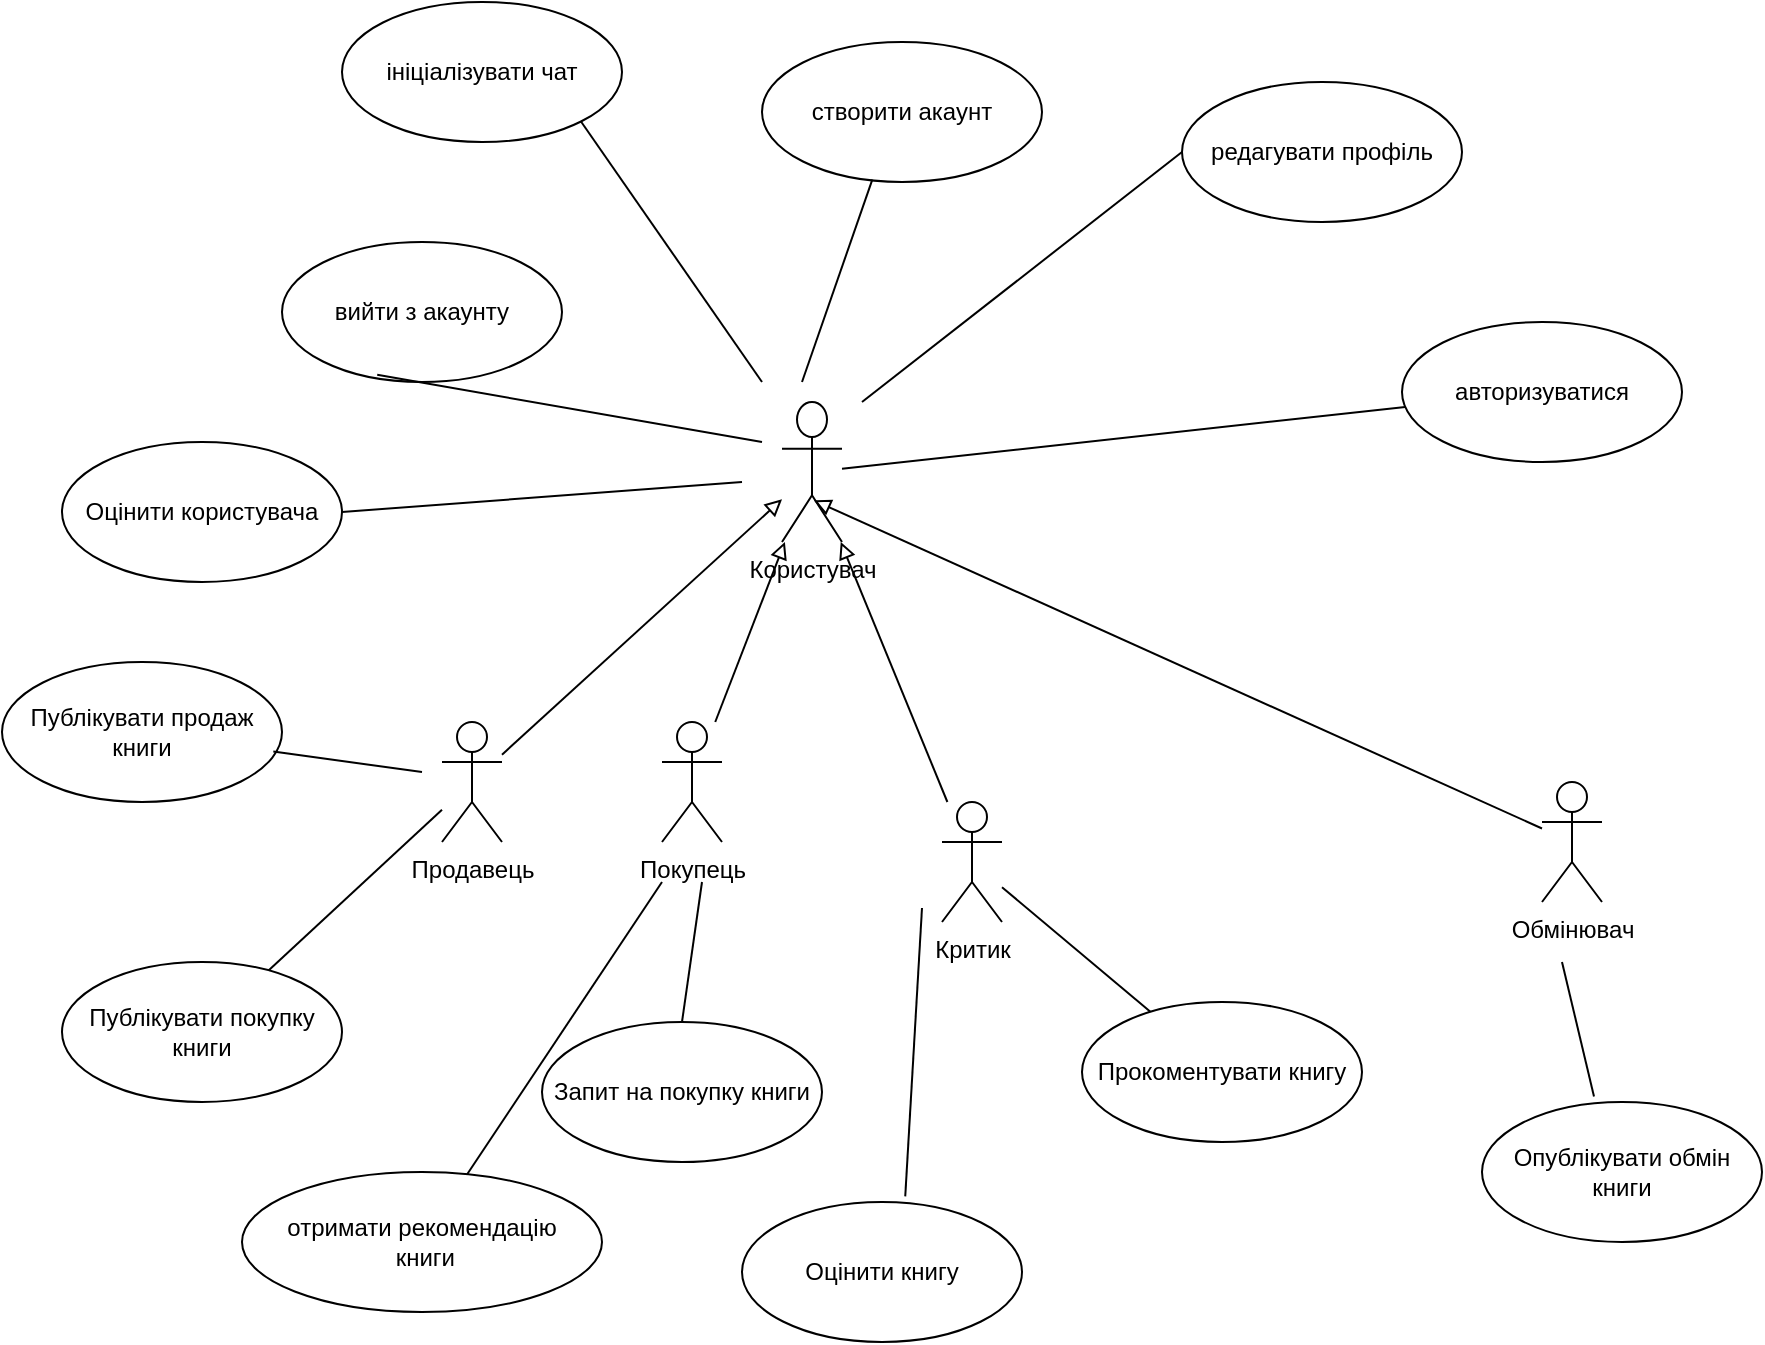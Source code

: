 <mxfile version="21.8.2" type="github">
  <diagram name="Page-1" id="PlRaamHKNmshIAI-MbCV">
    <mxGraphModel dx="1900" dy="1642" grid="1" gridSize="10" guides="1" tooltips="1" connect="1" arrows="1" fold="1" page="1" pageScale="1" pageWidth="850" pageHeight="1100" math="0" shadow="0">
      <root>
        <mxCell id="0" />
        <mxCell id="1" parent="0" />
        <mxCell id="7-uCfjUR-_uSP8bJXize-2" value="Користувач" style="shape=umlActor;verticalLabelPosition=bottom;verticalAlign=top;html=1;" vertex="1" parent="1">
          <mxGeometry x="230" y="130" width="30" height="70" as="geometry" />
        </mxCell>
        <mxCell id="7-uCfjUR-_uSP8bJXize-10" style="rounded=0;orthogonalLoop=1;jettySize=auto;html=1;endArrow=block;endFill=0;" edge="1" parent="1" source="7-uCfjUR-_uSP8bJXize-3" target="7-uCfjUR-_uSP8bJXize-2">
          <mxGeometry relative="1" as="geometry" />
        </mxCell>
        <mxCell id="7-uCfjUR-_uSP8bJXize-3" value="Продавець" style="shape=umlActor;verticalLabelPosition=bottom;verticalAlign=top;html=1;" vertex="1" parent="1">
          <mxGeometry x="60" y="290" width="30" height="60" as="geometry" />
        </mxCell>
        <mxCell id="7-uCfjUR-_uSP8bJXize-11" style="rounded=0;orthogonalLoop=1;jettySize=auto;html=1;endArrow=block;endFill=0;" edge="1" parent="1" source="7-uCfjUR-_uSP8bJXize-6" target="7-uCfjUR-_uSP8bJXize-2">
          <mxGeometry relative="1" as="geometry" />
        </mxCell>
        <mxCell id="7-uCfjUR-_uSP8bJXize-6" value="Покупець" style="shape=umlActor;verticalLabelPosition=bottom;verticalAlign=top;html=1;" vertex="1" parent="1">
          <mxGeometry x="170" y="290" width="30" height="60" as="geometry" />
        </mxCell>
        <mxCell id="7-uCfjUR-_uSP8bJXize-12" style="rounded=0;orthogonalLoop=1;jettySize=auto;html=1;endArrow=block;endFill=0;" edge="1" parent="1" source="7-uCfjUR-_uSP8bJXize-7" target="7-uCfjUR-_uSP8bJXize-2">
          <mxGeometry relative="1" as="geometry" />
        </mxCell>
        <mxCell id="7-uCfjUR-_uSP8bJXize-27" style="rounded=0;orthogonalLoop=1;jettySize=auto;html=1;endArrow=none;endFill=0;" edge="1" parent="1" source="7-uCfjUR-_uSP8bJXize-7" target="7-uCfjUR-_uSP8bJXize-22">
          <mxGeometry relative="1" as="geometry" />
        </mxCell>
        <mxCell id="7-uCfjUR-_uSP8bJXize-7" value="Критик" style="shape=umlActor;verticalLabelPosition=bottom;verticalAlign=top;html=1;" vertex="1" parent="1">
          <mxGeometry x="310" y="330" width="30" height="60" as="geometry" />
        </mxCell>
        <mxCell id="7-uCfjUR-_uSP8bJXize-9" value="Обмінювач" style="shape=umlActor;verticalLabelPosition=bottom;verticalAlign=top;html=1;" vertex="1" parent="1">
          <mxGeometry x="610" y="320" width="30" height="60" as="geometry" />
        </mxCell>
        <mxCell id="7-uCfjUR-_uSP8bJXize-13" style="rounded=0;orthogonalLoop=1;jettySize=auto;html=1;entryX=0.533;entryY=0.703;entryDx=0;entryDy=0;entryPerimeter=0;endArrow=block;endFill=0;" edge="1" parent="1" source="7-uCfjUR-_uSP8bJXize-9" target="7-uCfjUR-_uSP8bJXize-2">
          <mxGeometry relative="1" as="geometry" />
        </mxCell>
        <mxCell id="7-uCfjUR-_uSP8bJXize-15" value="створити акаунт" style="ellipse;whiteSpace=wrap;html=1;" vertex="1" parent="1">
          <mxGeometry x="220" y="-50" width="140" height="70" as="geometry" />
        </mxCell>
        <mxCell id="7-uCfjUR-_uSP8bJXize-16" value="авторизуватися" style="ellipse;whiteSpace=wrap;html=1;" vertex="1" parent="1">
          <mxGeometry x="540" y="90" width="140" height="70" as="geometry" />
        </mxCell>
        <mxCell id="7-uCfjUR-_uSP8bJXize-17" value="редагувати профіль" style="ellipse;whiteSpace=wrap;html=1;" vertex="1" parent="1">
          <mxGeometry x="430" y="-30" width="140" height="70" as="geometry" />
        </mxCell>
        <mxCell id="7-uCfjUR-_uSP8bJXize-18" value="вийти з акаунту" style="ellipse;whiteSpace=wrap;html=1;" vertex="1" parent="1">
          <mxGeometry x="-20" y="50" width="140" height="70" as="geometry" />
        </mxCell>
        <mxCell id="7-uCfjUR-_uSP8bJXize-19" value="Публікувати продаж книги" style="ellipse;whiteSpace=wrap;html=1;" vertex="1" parent="1">
          <mxGeometry x="-160" y="260" width="140" height="70" as="geometry" />
        </mxCell>
        <mxCell id="7-uCfjUR-_uSP8bJXize-20" value="Публікувати покупку книги" style="ellipse;whiteSpace=wrap;html=1;" vertex="1" parent="1">
          <mxGeometry x="-130" y="410" width="140" height="70" as="geometry" />
        </mxCell>
        <mxCell id="7-uCfjUR-_uSP8bJXize-21" value="Запит на покупку книги" style="ellipse;whiteSpace=wrap;html=1;" vertex="1" parent="1">
          <mxGeometry x="110" y="440" width="140" height="70" as="geometry" />
        </mxCell>
        <mxCell id="7-uCfjUR-_uSP8bJXize-22" value="Прокоментувати книгу" style="ellipse;whiteSpace=wrap;html=1;" vertex="1" parent="1">
          <mxGeometry x="380" y="430" width="140" height="70" as="geometry" />
        </mxCell>
        <mxCell id="7-uCfjUR-_uSP8bJXize-23" value="Оцінити книгу" style="ellipse;whiteSpace=wrap;html=1;" vertex="1" parent="1">
          <mxGeometry x="210" y="530" width="140" height="70" as="geometry" />
        </mxCell>
        <mxCell id="7-uCfjUR-_uSP8bJXize-24" value="Оцінити користувача" style="ellipse;whiteSpace=wrap;html=1;" vertex="1" parent="1">
          <mxGeometry x="-130" y="150" width="140" height="70" as="geometry" />
        </mxCell>
        <mxCell id="7-uCfjUR-_uSP8bJXize-28" style="rounded=0;orthogonalLoop=1;jettySize=auto;html=1;endArrow=none;endFill=0;" edge="1" parent="1" source="7-uCfjUR-_uSP8bJXize-2" target="7-uCfjUR-_uSP8bJXize-16">
          <mxGeometry relative="1" as="geometry">
            <mxPoint x="350" y="383" as="sourcePoint" />
            <mxPoint x="424" y="445" as="targetPoint" />
          </mxGeometry>
        </mxCell>
        <mxCell id="7-uCfjUR-_uSP8bJXize-29" style="rounded=0;orthogonalLoop=1;jettySize=auto;html=1;endArrow=none;endFill=0;entryX=0;entryY=0.5;entryDx=0;entryDy=0;" edge="1" parent="1" target="7-uCfjUR-_uSP8bJXize-17">
          <mxGeometry relative="1" as="geometry">
            <mxPoint x="270" y="130" as="sourcePoint" />
            <mxPoint x="414" y="203" as="targetPoint" />
          </mxGeometry>
        </mxCell>
        <mxCell id="7-uCfjUR-_uSP8bJXize-30" style="rounded=0;orthogonalLoop=1;jettySize=auto;html=1;endArrow=none;endFill=0;entryX=0.394;entryY=0.983;entryDx=0;entryDy=0;entryPerimeter=0;" edge="1" parent="1" target="7-uCfjUR-_uSP8bJXize-15">
          <mxGeometry relative="1" as="geometry">
            <mxPoint x="240" y="120" as="sourcePoint" />
            <mxPoint x="424" y="213" as="targetPoint" />
          </mxGeometry>
        </mxCell>
        <mxCell id="7-uCfjUR-_uSP8bJXize-31" style="rounded=0;orthogonalLoop=1;jettySize=auto;html=1;endArrow=none;endFill=0;exitX=0.34;exitY=0.949;exitDx=0;exitDy=0;exitPerimeter=0;" edge="1" parent="1" source="7-uCfjUR-_uSP8bJXize-18">
          <mxGeometry relative="1" as="geometry">
            <mxPoint x="290" y="198" as="sourcePoint" />
            <mxPoint x="220" y="150" as="targetPoint" />
          </mxGeometry>
        </mxCell>
        <mxCell id="7-uCfjUR-_uSP8bJXize-32" style="rounded=0;orthogonalLoop=1;jettySize=auto;html=1;endArrow=none;endFill=0;entryX=0.583;entryY=-0.04;entryDx=0;entryDy=0;entryPerimeter=0;" edge="1" parent="1" target="7-uCfjUR-_uSP8bJXize-23">
          <mxGeometry relative="1" as="geometry">
            <mxPoint x="300" y="383" as="sourcePoint" />
            <mxPoint x="424" y="445" as="targetPoint" />
          </mxGeometry>
        </mxCell>
        <mxCell id="7-uCfjUR-_uSP8bJXize-33" style="rounded=0;orthogonalLoop=1;jettySize=auto;html=1;endArrow=none;endFill=0;entryX=0.5;entryY=0;entryDx=0;entryDy=0;" edge="1" parent="1" target="7-uCfjUR-_uSP8bJXize-21">
          <mxGeometry relative="1" as="geometry">
            <mxPoint x="190" y="370" as="sourcePoint" />
            <mxPoint x="434" y="455" as="targetPoint" />
          </mxGeometry>
        </mxCell>
        <mxCell id="7-uCfjUR-_uSP8bJXize-34" value="отримати рекомендацію&lt;br&gt;&amp;nbsp;книги" style="ellipse;whiteSpace=wrap;html=1;" vertex="1" parent="1">
          <mxGeometry x="-40" y="515" width="180" height="70" as="geometry" />
        </mxCell>
        <mxCell id="7-uCfjUR-_uSP8bJXize-36" style="rounded=0;orthogonalLoop=1;jettySize=auto;html=1;endArrow=none;endFill=0;" edge="1" parent="1" target="7-uCfjUR-_uSP8bJXize-34">
          <mxGeometry relative="1" as="geometry">
            <mxPoint x="170" y="370" as="sourcePoint" />
            <mxPoint x="90" y="510" as="targetPoint" />
          </mxGeometry>
        </mxCell>
        <mxCell id="7-uCfjUR-_uSP8bJXize-37" style="rounded=0;orthogonalLoop=1;jettySize=auto;html=1;endArrow=none;endFill=0;" edge="1" parent="1" source="7-uCfjUR-_uSP8bJXize-3" target="7-uCfjUR-_uSP8bJXize-20">
          <mxGeometry relative="1" as="geometry">
            <mxPoint x="320" y="403" as="sourcePoint" />
            <mxPoint x="312" y="547" as="targetPoint" />
          </mxGeometry>
        </mxCell>
        <mxCell id="7-uCfjUR-_uSP8bJXize-38" style="rounded=0;orthogonalLoop=1;jettySize=auto;html=1;endArrow=none;endFill=0;entryX=0.969;entryY=0.64;entryDx=0;entryDy=0;entryPerimeter=0;" edge="1" parent="1" target="7-uCfjUR-_uSP8bJXize-19">
          <mxGeometry relative="1" as="geometry">
            <mxPoint x="50" y="315" as="sourcePoint" />
            <mxPoint x="322" y="557" as="targetPoint" />
          </mxGeometry>
        </mxCell>
        <mxCell id="7-uCfjUR-_uSP8bJXize-39" style="rounded=0;orthogonalLoop=1;jettySize=auto;html=1;endArrow=none;endFill=0;entryX=1;entryY=0.5;entryDx=0;entryDy=0;" edge="1" parent="1" target="7-uCfjUR-_uSP8bJXize-24">
          <mxGeometry relative="1" as="geometry">
            <mxPoint x="210" y="170" as="sourcePoint" />
            <mxPoint x="332" y="567" as="targetPoint" />
          </mxGeometry>
        </mxCell>
        <mxCell id="7-uCfjUR-_uSP8bJXize-40" value="Опублікувати обмін книги" style="ellipse;whiteSpace=wrap;html=1;" vertex="1" parent="1">
          <mxGeometry x="580" y="480" width="140" height="70" as="geometry" />
        </mxCell>
        <mxCell id="7-uCfjUR-_uSP8bJXize-41" style="rounded=0;orthogonalLoop=1;jettySize=auto;html=1;endArrow=none;endFill=0;entryX=0.4;entryY=-0.04;entryDx=0;entryDy=0;entryPerimeter=0;" edge="1" parent="1" target="7-uCfjUR-_uSP8bJXize-40">
          <mxGeometry relative="1" as="geometry">
            <mxPoint x="620" y="410" as="sourcePoint" />
            <mxPoint x="342" y="577" as="targetPoint" />
          </mxGeometry>
        </mxCell>
        <mxCell id="7-uCfjUR-_uSP8bJXize-42" value="ініціалізувати чат" style="ellipse;whiteSpace=wrap;html=1;" vertex="1" parent="1">
          <mxGeometry x="10" y="-70" width="140" height="70" as="geometry" />
        </mxCell>
        <mxCell id="7-uCfjUR-_uSP8bJXize-43" style="rounded=0;orthogonalLoop=1;jettySize=auto;html=1;endArrow=none;endFill=0;entryX=1;entryY=1;entryDx=0;entryDy=0;" edge="1" parent="1" target="7-uCfjUR-_uSP8bJXize-42">
          <mxGeometry relative="1" as="geometry">
            <mxPoint x="220" y="120" as="sourcePoint" />
            <mxPoint x="352" y="587" as="targetPoint" />
          </mxGeometry>
        </mxCell>
      </root>
    </mxGraphModel>
  </diagram>
</mxfile>
